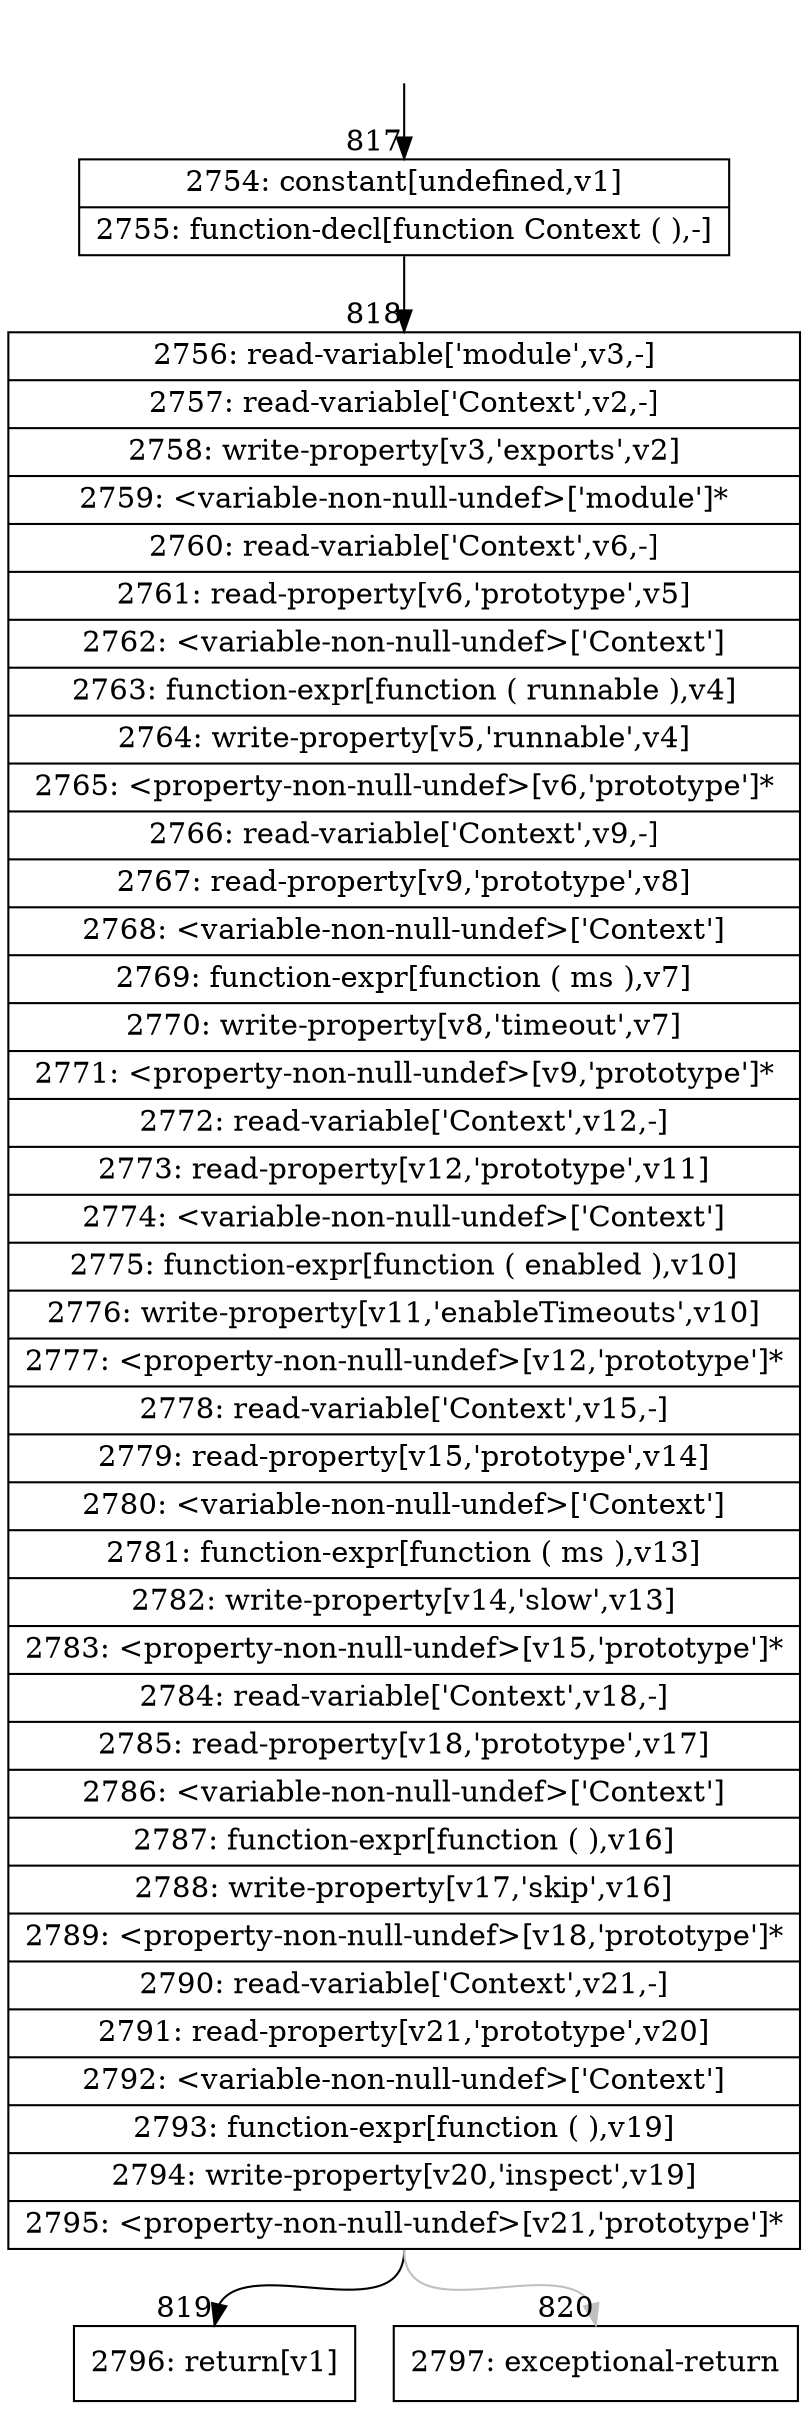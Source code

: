 digraph {
rankdir="TD"
BB_entry64[shape=none,label=""];
BB_entry64 -> BB817 [tailport=s, headport=n, headlabel="    817"]
BB817 [shape=record label="{2754: constant[undefined,v1]|2755: function-decl[function Context ( ),-]}" ] 
BB817 -> BB818 [tailport=s, headport=n, headlabel="      818"]
BB818 [shape=record label="{2756: read-variable['module',v3,-]|2757: read-variable['Context',v2,-]|2758: write-property[v3,'exports',v2]|2759: \<variable-non-null-undef\>['module']*|2760: read-variable['Context',v6,-]|2761: read-property[v6,'prototype',v5]|2762: \<variable-non-null-undef\>['Context']|2763: function-expr[function ( runnable ),v4]|2764: write-property[v5,'runnable',v4]|2765: \<property-non-null-undef\>[v6,'prototype']*|2766: read-variable['Context',v9,-]|2767: read-property[v9,'prototype',v8]|2768: \<variable-non-null-undef\>['Context']|2769: function-expr[function ( ms ),v7]|2770: write-property[v8,'timeout',v7]|2771: \<property-non-null-undef\>[v9,'prototype']*|2772: read-variable['Context',v12,-]|2773: read-property[v12,'prototype',v11]|2774: \<variable-non-null-undef\>['Context']|2775: function-expr[function ( enabled ),v10]|2776: write-property[v11,'enableTimeouts',v10]|2777: \<property-non-null-undef\>[v12,'prototype']*|2778: read-variable['Context',v15,-]|2779: read-property[v15,'prototype',v14]|2780: \<variable-non-null-undef\>['Context']|2781: function-expr[function ( ms ),v13]|2782: write-property[v14,'slow',v13]|2783: \<property-non-null-undef\>[v15,'prototype']*|2784: read-variable['Context',v18,-]|2785: read-property[v18,'prototype',v17]|2786: \<variable-non-null-undef\>['Context']|2787: function-expr[function ( ),v16]|2788: write-property[v17,'skip',v16]|2789: \<property-non-null-undef\>[v18,'prototype']*|2790: read-variable['Context',v21,-]|2791: read-property[v21,'prototype',v20]|2792: \<variable-non-null-undef\>['Context']|2793: function-expr[function ( ),v19]|2794: write-property[v20,'inspect',v19]|2795: \<property-non-null-undef\>[v21,'prototype']*}" ] 
BB818 -> BB819 [tailport=s, headport=n, headlabel="      819"]
BB818 -> BB820 [tailport=s, headport=n, color=gray, headlabel="      820"]
BB819 [shape=record label="{2796: return[v1]}" ] 
BB820 [shape=record label="{2797: exceptional-return}" ] 
//#$~ 878
}
